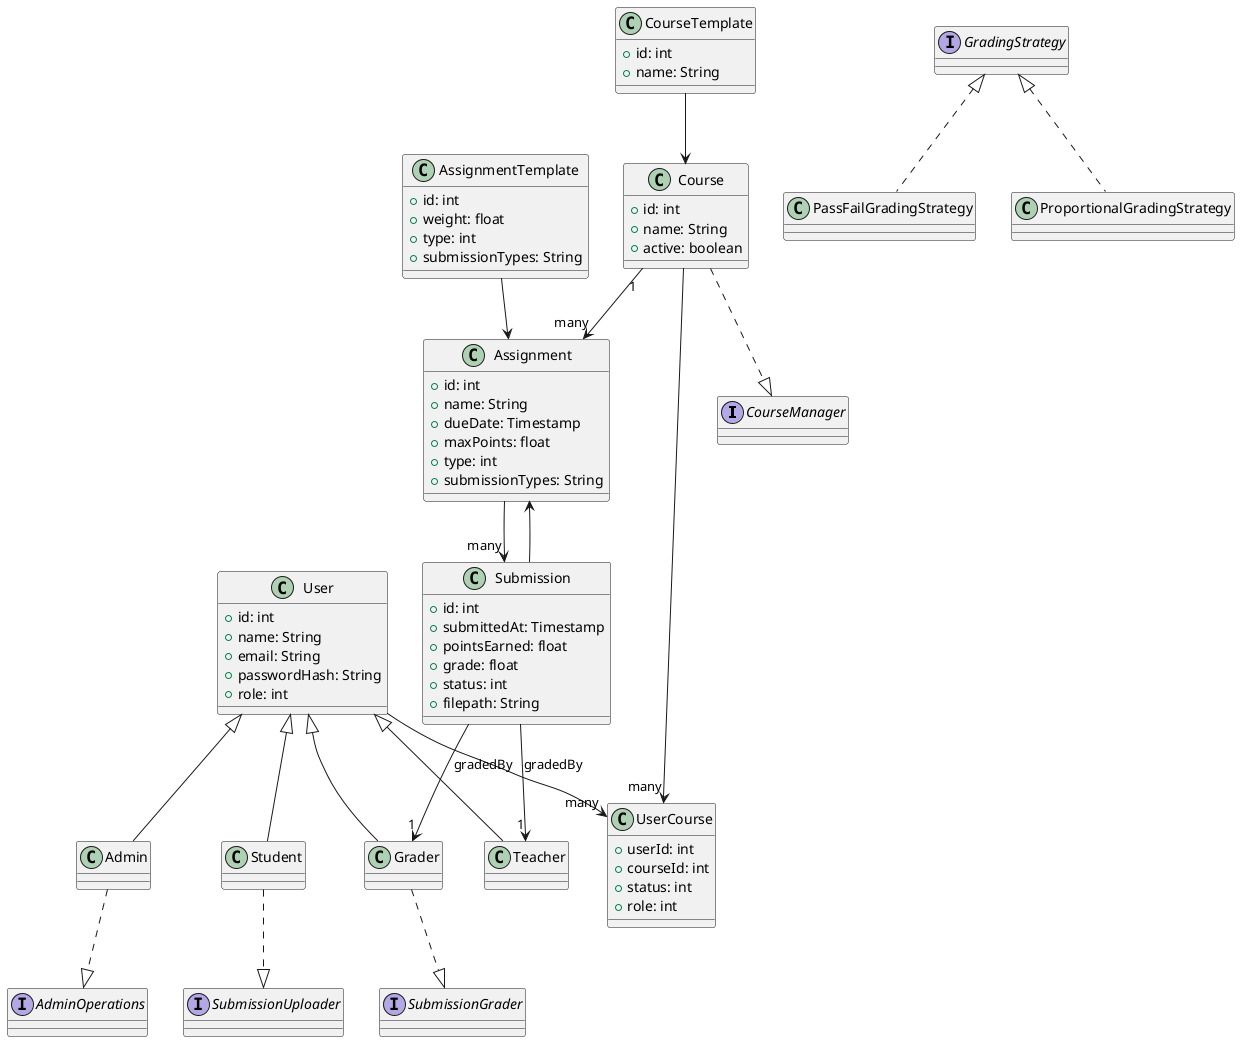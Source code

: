 @startuml

' Interfaces
interface CourseManager
interface AdminOperations
interface GradingStrategy
interface SubmissionUploader
interface SubmissionGrader

' Abstract class or base class
class User {
    +id: int
    +name: String
    +email: String
    +passwordHash: String
    +role: int
}

' Subclasses of User
class Admin
class Student
class Teacher
class Grader

User <|-- Admin
User <|-- Student
User <|-- Teacher
User <|-- Grader

' Main domain classes
class Course {
    +id: int
    +name: String
    +active: boolean
}

class CourseTemplate {
    +id: int
    +name: String
}

class Assignment {
    +id: int
    +name: String
    +dueDate: Timestamp
    +maxPoints: float
    +type: int
    +submissionTypes: String
}

class AssignmentTemplate {
    +id: int
    +weight: float
    +type: int
    +submissionTypes: String
}

class Submission {
    +id: int
    +submittedAt: Timestamp
    +pointsEarned: float
    +grade: float
    +status: int
    +filepath: String
}

class UserCourse {
    +userId: int
    +courseId: int
    +status: int
    +role: int
}

' Grading strategies
class PassFailGradingStrategy
class ProportionalGradingStrategy

GradingStrategy <|.. PassFailGradingStrategy
GradingStrategy <|.. ProportionalGradingStrategy

' Class - Interface implementations
Admin ..|> AdminOperations
Course ..|> CourseManager
Grader ..|> SubmissionGrader
Student ..|> SubmissionUploader

' Associations
Course "1" --> "many" Assignment
CourseTemplate --> Course
AssignmentTemplate --> Assignment
Course --> "many" UserCourse
User --> "many" UserCourse
Assignment --> "many" Submission
Submission --> "1" Grader : gradedBy
Submission --> "1" Teacher : gradedBy
Submission --> Assignment

@enduml
